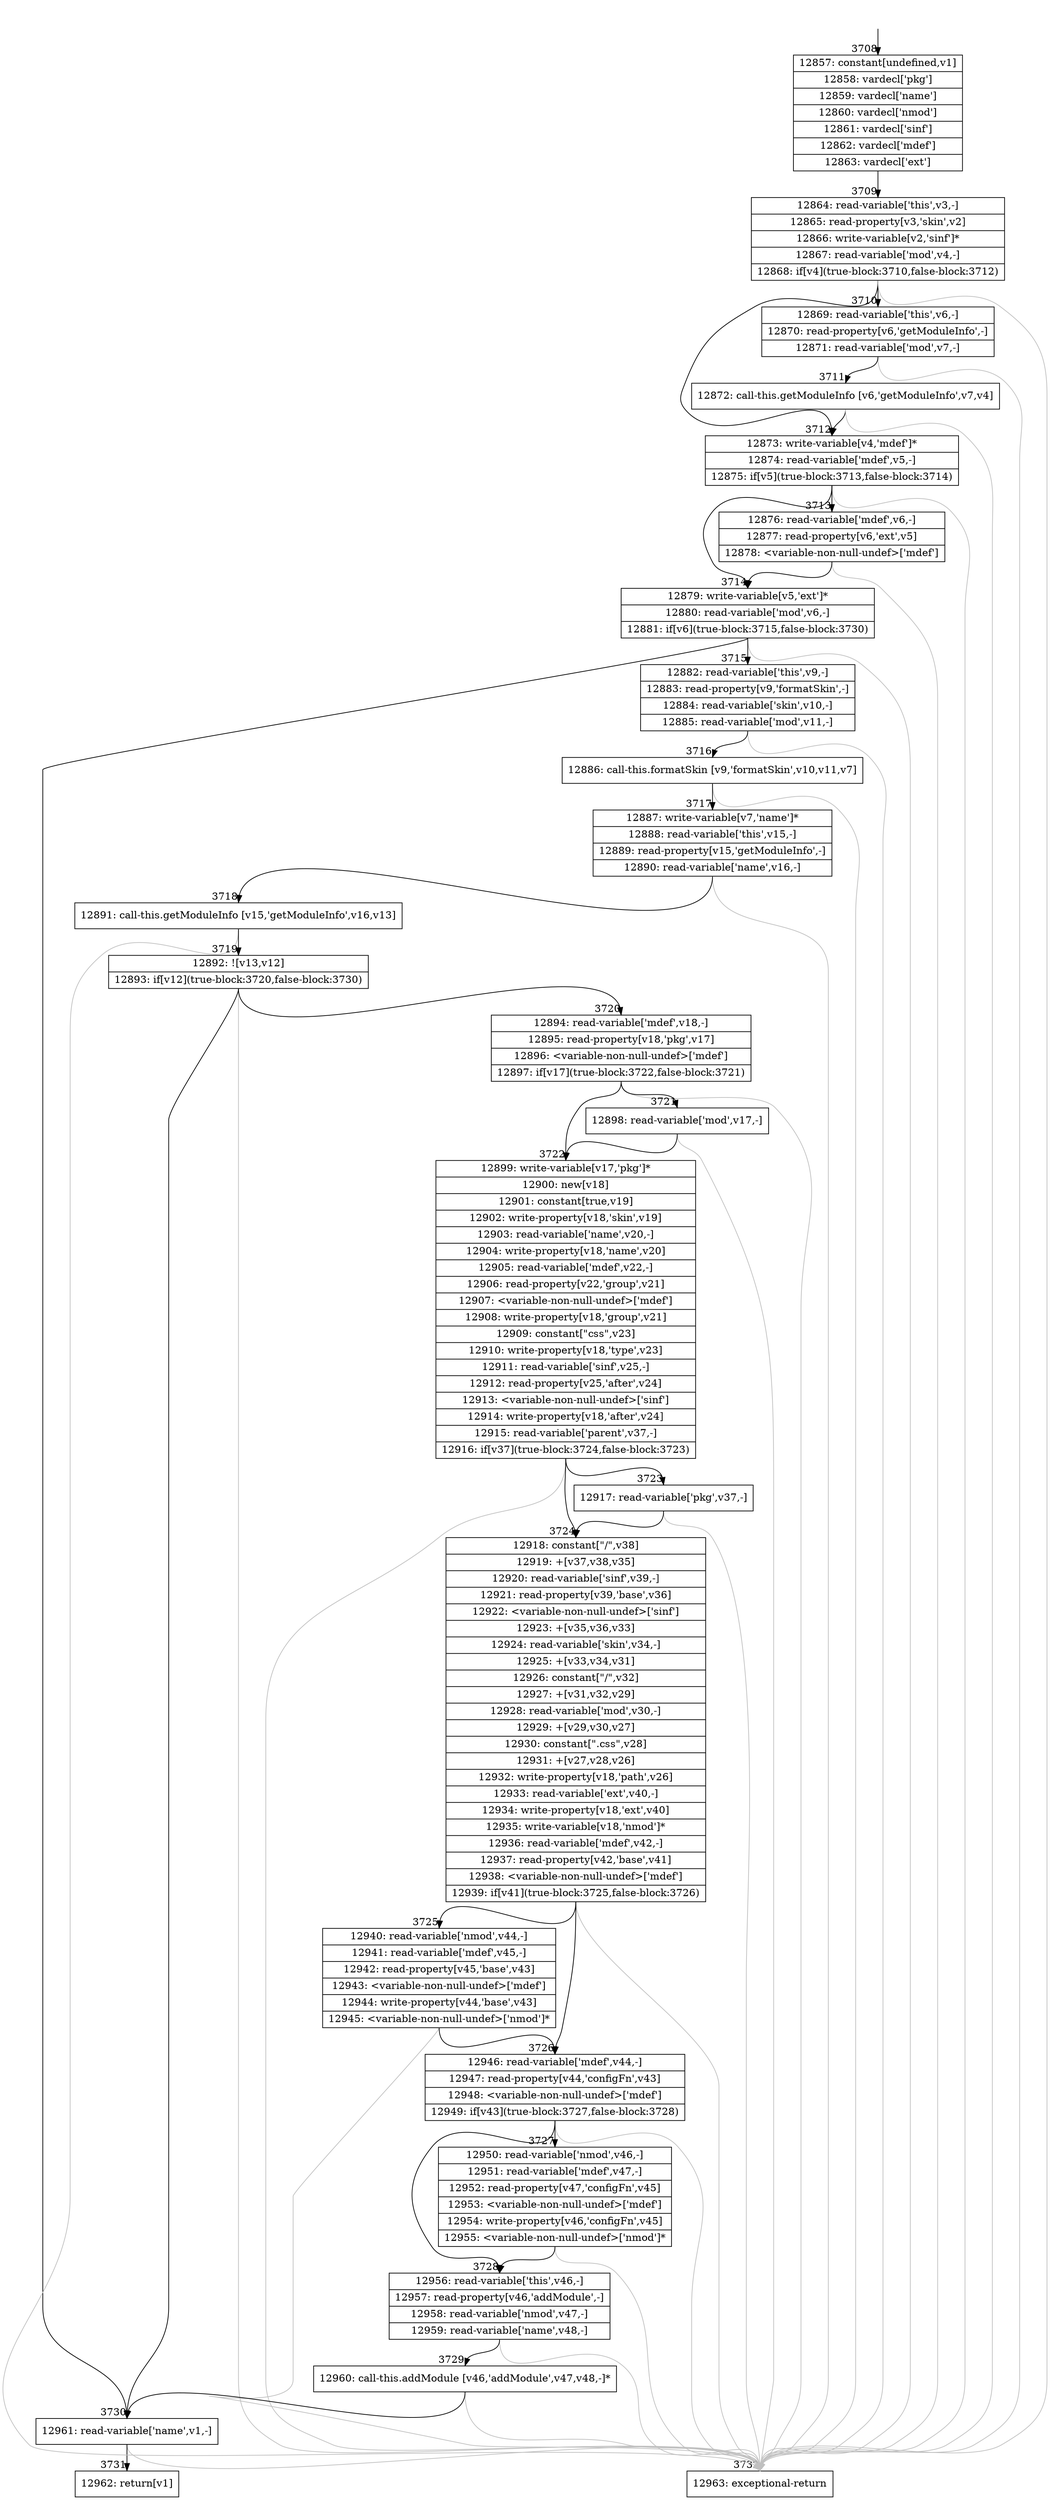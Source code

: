 digraph {
rankdir="TD"
BB_entry190[shape=none,label=""];
BB_entry190 -> BB3708 [tailport=s, headport=n, headlabel="    3708"]
BB3708 [shape=record label="{12857: constant[undefined,v1]|12858: vardecl['pkg']|12859: vardecl['name']|12860: vardecl['nmod']|12861: vardecl['sinf']|12862: vardecl['mdef']|12863: vardecl['ext']}" ] 
BB3708 -> BB3709 [tailport=s, headport=n, headlabel="      3709"]
BB3709 [shape=record label="{12864: read-variable['this',v3,-]|12865: read-property[v3,'skin',v2]|12866: write-variable[v2,'sinf']*|12867: read-variable['mod',v4,-]|12868: if[v4](true-block:3710,false-block:3712)}" ] 
BB3709 -> BB3712 [tailport=s, headport=n, headlabel="      3712"]
BB3709 -> BB3710 [tailport=s, headport=n, headlabel="      3710"]
BB3709 -> BB3732 [tailport=s, headport=n, color=gray, headlabel="      3732"]
BB3710 [shape=record label="{12869: read-variable['this',v6,-]|12870: read-property[v6,'getModuleInfo',-]|12871: read-variable['mod',v7,-]}" ] 
BB3710 -> BB3711 [tailport=s, headport=n, headlabel="      3711"]
BB3710 -> BB3732 [tailport=s, headport=n, color=gray]
BB3711 [shape=record label="{12872: call-this.getModuleInfo [v6,'getModuleInfo',v7,v4]}" ] 
BB3711 -> BB3712 [tailport=s, headport=n]
BB3711 -> BB3732 [tailport=s, headport=n, color=gray]
BB3712 [shape=record label="{12873: write-variable[v4,'mdef']*|12874: read-variable['mdef',v5,-]|12875: if[v5](true-block:3713,false-block:3714)}" ] 
BB3712 -> BB3714 [tailport=s, headport=n, headlabel="      3714"]
BB3712 -> BB3713 [tailport=s, headport=n, headlabel="      3713"]
BB3712 -> BB3732 [tailport=s, headport=n, color=gray]
BB3713 [shape=record label="{12876: read-variable['mdef',v6,-]|12877: read-property[v6,'ext',v5]|12878: \<variable-non-null-undef\>['mdef']}" ] 
BB3713 -> BB3714 [tailport=s, headport=n]
BB3713 -> BB3732 [tailport=s, headport=n, color=gray]
BB3714 [shape=record label="{12879: write-variable[v5,'ext']*|12880: read-variable['mod',v6,-]|12881: if[v6](true-block:3715,false-block:3730)}" ] 
BB3714 -> BB3715 [tailport=s, headport=n, headlabel="      3715"]
BB3714 -> BB3730 [tailport=s, headport=n, headlabel="      3730"]
BB3714 -> BB3732 [tailport=s, headport=n, color=gray]
BB3715 [shape=record label="{12882: read-variable['this',v9,-]|12883: read-property[v9,'formatSkin',-]|12884: read-variable['skin',v10,-]|12885: read-variable['mod',v11,-]}" ] 
BB3715 -> BB3716 [tailport=s, headport=n, headlabel="      3716"]
BB3715 -> BB3732 [tailport=s, headport=n, color=gray]
BB3716 [shape=record label="{12886: call-this.formatSkin [v9,'formatSkin',v10,v11,v7]}" ] 
BB3716 -> BB3717 [tailport=s, headport=n, headlabel="      3717"]
BB3716 -> BB3732 [tailport=s, headport=n, color=gray]
BB3717 [shape=record label="{12887: write-variable[v7,'name']*|12888: read-variable['this',v15,-]|12889: read-property[v15,'getModuleInfo',-]|12890: read-variable['name',v16,-]}" ] 
BB3717 -> BB3718 [tailport=s, headport=n, headlabel="      3718"]
BB3717 -> BB3732 [tailport=s, headport=n, color=gray]
BB3718 [shape=record label="{12891: call-this.getModuleInfo [v15,'getModuleInfo',v16,v13]}" ] 
BB3718 -> BB3719 [tailport=s, headport=n, headlabel="      3719"]
BB3718 -> BB3732 [tailport=s, headport=n, color=gray]
BB3719 [shape=record label="{12892: ![v13,v12]|12893: if[v12](true-block:3720,false-block:3730)}" ] 
BB3719 -> BB3720 [tailport=s, headport=n, headlabel="      3720"]
BB3719 -> BB3730 [tailport=s, headport=n]
BB3719 -> BB3732 [tailport=s, headport=n, color=gray]
BB3720 [shape=record label="{12894: read-variable['mdef',v18,-]|12895: read-property[v18,'pkg',v17]|12896: \<variable-non-null-undef\>['mdef']|12897: if[v17](true-block:3722,false-block:3721)}" ] 
BB3720 -> BB3722 [tailport=s, headport=n, headlabel="      3722"]
BB3720 -> BB3721 [tailport=s, headport=n, headlabel="      3721"]
BB3720 -> BB3732 [tailport=s, headport=n, color=gray]
BB3721 [shape=record label="{12898: read-variable['mod',v17,-]}" ] 
BB3721 -> BB3722 [tailport=s, headport=n]
BB3721 -> BB3732 [tailport=s, headport=n, color=gray]
BB3722 [shape=record label="{12899: write-variable[v17,'pkg']*|12900: new[v18]|12901: constant[true,v19]|12902: write-property[v18,'skin',v19]|12903: read-variable['name',v20,-]|12904: write-property[v18,'name',v20]|12905: read-variable['mdef',v22,-]|12906: read-property[v22,'group',v21]|12907: \<variable-non-null-undef\>['mdef']|12908: write-property[v18,'group',v21]|12909: constant[\"css\",v23]|12910: write-property[v18,'type',v23]|12911: read-variable['sinf',v25,-]|12912: read-property[v25,'after',v24]|12913: \<variable-non-null-undef\>['sinf']|12914: write-property[v18,'after',v24]|12915: read-variable['parent',v37,-]|12916: if[v37](true-block:3724,false-block:3723)}" ] 
BB3722 -> BB3724 [tailport=s, headport=n, headlabel="      3724"]
BB3722 -> BB3723 [tailport=s, headport=n, headlabel="      3723"]
BB3722 -> BB3732 [tailport=s, headport=n, color=gray]
BB3723 [shape=record label="{12917: read-variable['pkg',v37,-]}" ] 
BB3723 -> BB3724 [tailport=s, headport=n]
BB3723 -> BB3732 [tailport=s, headport=n, color=gray]
BB3724 [shape=record label="{12918: constant[\"/\",v38]|12919: +[v37,v38,v35]|12920: read-variable['sinf',v39,-]|12921: read-property[v39,'base',v36]|12922: \<variable-non-null-undef\>['sinf']|12923: +[v35,v36,v33]|12924: read-variable['skin',v34,-]|12925: +[v33,v34,v31]|12926: constant[\"/\",v32]|12927: +[v31,v32,v29]|12928: read-variable['mod',v30,-]|12929: +[v29,v30,v27]|12930: constant[\".css\",v28]|12931: +[v27,v28,v26]|12932: write-property[v18,'path',v26]|12933: read-variable['ext',v40,-]|12934: write-property[v18,'ext',v40]|12935: write-variable[v18,'nmod']*|12936: read-variable['mdef',v42,-]|12937: read-property[v42,'base',v41]|12938: \<variable-non-null-undef\>['mdef']|12939: if[v41](true-block:3725,false-block:3726)}" ] 
BB3724 -> BB3725 [tailport=s, headport=n, headlabel="      3725"]
BB3724 -> BB3726 [tailport=s, headport=n, headlabel="      3726"]
BB3724 -> BB3732 [tailport=s, headport=n, color=gray]
BB3725 [shape=record label="{12940: read-variable['nmod',v44,-]|12941: read-variable['mdef',v45,-]|12942: read-property[v45,'base',v43]|12943: \<variable-non-null-undef\>['mdef']|12944: write-property[v44,'base',v43]|12945: \<variable-non-null-undef\>['nmod']*}" ] 
BB3725 -> BB3726 [tailport=s, headport=n]
BB3725 -> BB3732 [tailport=s, headport=n, color=gray]
BB3726 [shape=record label="{12946: read-variable['mdef',v44,-]|12947: read-property[v44,'configFn',v43]|12948: \<variable-non-null-undef\>['mdef']|12949: if[v43](true-block:3727,false-block:3728)}" ] 
BB3726 -> BB3727 [tailport=s, headport=n, headlabel="      3727"]
BB3726 -> BB3728 [tailport=s, headport=n, headlabel="      3728"]
BB3726 -> BB3732 [tailport=s, headport=n, color=gray]
BB3727 [shape=record label="{12950: read-variable['nmod',v46,-]|12951: read-variable['mdef',v47,-]|12952: read-property[v47,'configFn',v45]|12953: \<variable-non-null-undef\>['mdef']|12954: write-property[v46,'configFn',v45]|12955: \<variable-non-null-undef\>['nmod']*}" ] 
BB3727 -> BB3728 [tailport=s, headport=n]
BB3727 -> BB3732 [tailport=s, headport=n, color=gray]
BB3728 [shape=record label="{12956: read-variable['this',v46,-]|12957: read-property[v46,'addModule',-]|12958: read-variable['nmod',v47,-]|12959: read-variable['name',v48,-]}" ] 
BB3728 -> BB3729 [tailport=s, headport=n, headlabel="      3729"]
BB3728 -> BB3732 [tailport=s, headport=n, color=gray]
BB3729 [shape=record label="{12960: call-this.addModule [v46,'addModule',v47,v48,-]*}" ] 
BB3729 -> BB3730 [tailport=s, headport=n]
BB3729 -> BB3732 [tailport=s, headport=n, color=gray]
BB3730 [shape=record label="{12961: read-variable['name',v1,-]}" ] 
BB3730 -> BB3731 [tailport=s, headport=n, headlabel="      3731"]
BB3730 -> BB3732 [tailport=s, headport=n, color=gray]
BB3731 [shape=record label="{12962: return[v1]}" ] 
BB3732 [shape=record label="{12963: exceptional-return}" ] 
//#$~ 6607
}
